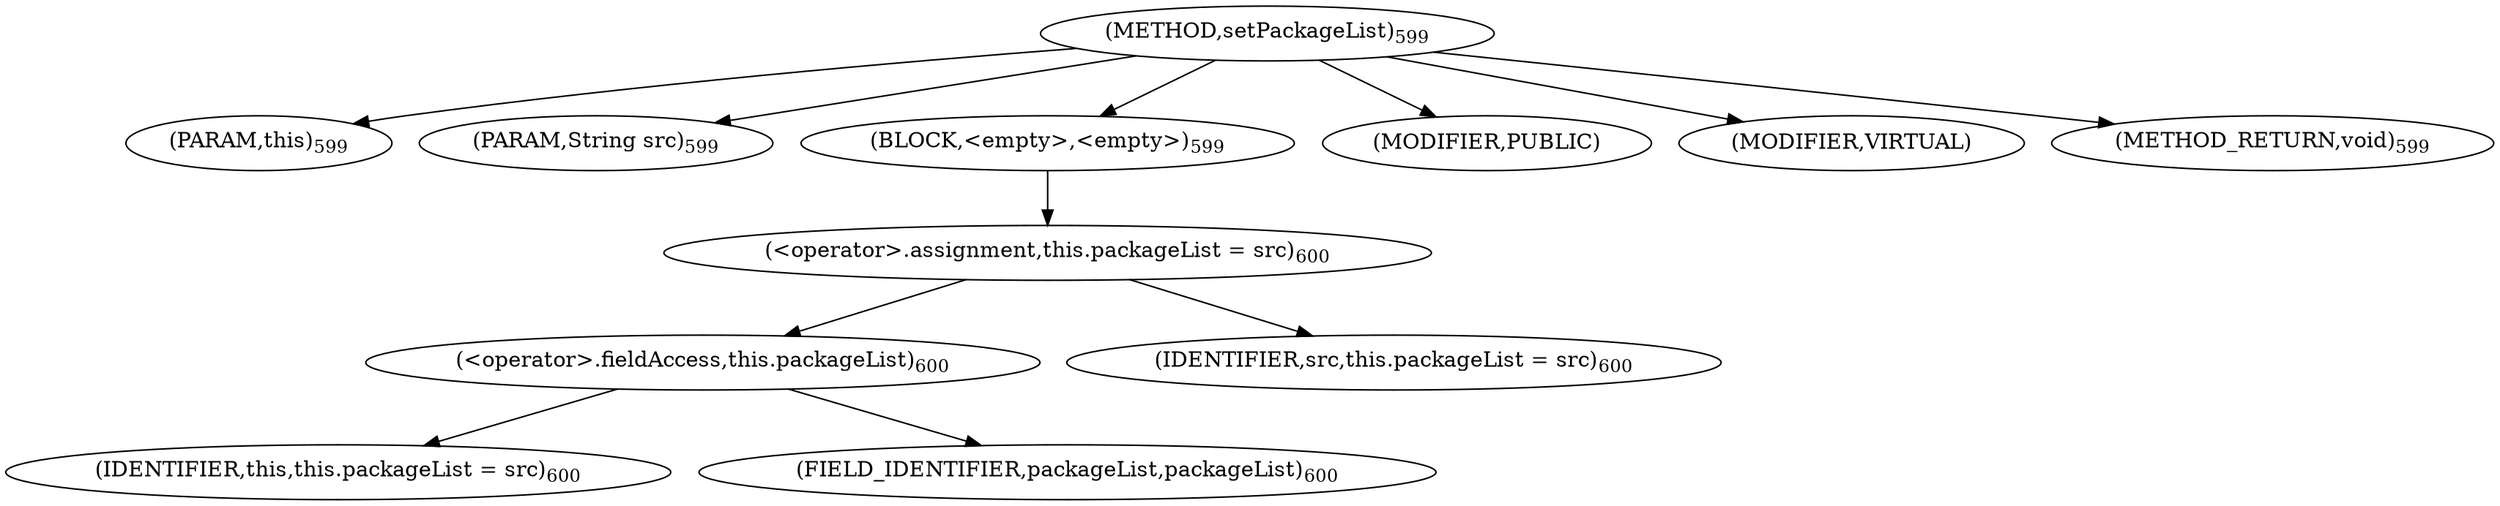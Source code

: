 digraph "setPackageList" {  
"1968" [label = <(METHOD,setPackageList)<SUB>599</SUB>> ]
"1969" [label = <(PARAM,this)<SUB>599</SUB>> ]
"1970" [label = <(PARAM,String src)<SUB>599</SUB>> ]
"1971" [label = <(BLOCK,&lt;empty&gt;,&lt;empty&gt;)<SUB>599</SUB>> ]
"1972" [label = <(&lt;operator&gt;.assignment,this.packageList = src)<SUB>600</SUB>> ]
"1973" [label = <(&lt;operator&gt;.fieldAccess,this.packageList)<SUB>600</SUB>> ]
"1974" [label = <(IDENTIFIER,this,this.packageList = src)<SUB>600</SUB>> ]
"1975" [label = <(FIELD_IDENTIFIER,packageList,packageList)<SUB>600</SUB>> ]
"1976" [label = <(IDENTIFIER,src,this.packageList = src)<SUB>600</SUB>> ]
"1977" [label = <(MODIFIER,PUBLIC)> ]
"1978" [label = <(MODIFIER,VIRTUAL)> ]
"1979" [label = <(METHOD_RETURN,void)<SUB>599</SUB>> ]
  "1968" -> "1969" 
  "1968" -> "1970" 
  "1968" -> "1971" 
  "1968" -> "1977" 
  "1968" -> "1978" 
  "1968" -> "1979" 
  "1971" -> "1972" 
  "1972" -> "1973" 
  "1972" -> "1976" 
  "1973" -> "1974" 
  "1973" -> "1975" 
}
